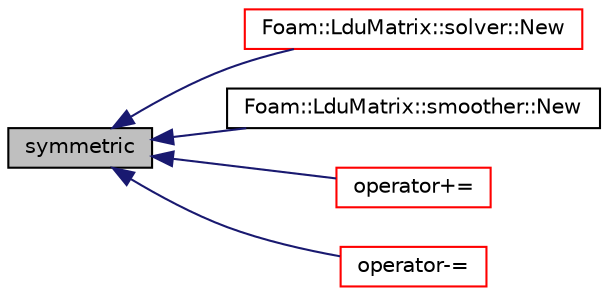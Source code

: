digraph "symmetric"
{
  bgcolor="transparent";
  edge [fontname="Helvetica",fontsize="10",labelfontname="Helvetica",labelfontsize="10"];
  node [fontname="Helvetica",fontsize="10",shape=record];
  rankdir="LR";
  Node724 [label="symmetric",height=0.2,width=0.4,color="black", fillcolor="grey75", style="filled", fontcolor="black"];
  Node724 -> Node725 [dir="back",color="midnightblue",fontsize="10",style="solid",fontname="Helvetica"];
  Node725 [label="Foam::LduMatrix::solver::New",height=0.2,width=0.4,color="red",URL="$a28109.html#aa83e6f17133f94a5c4bb906a4991ceed",tooltip="Return a new solver. "];
  Node724 -> Node727 [dir="back",color="midnightblue",fontsize="10",style="solid",fontname="Helvetica"];
  Node727 [label="Foam::LduMatrix::smoother::New",height=0.2,width=0.4,color="black",URL="$a28113.html#af8f5001d95d7c1d471c4d24eedefced2",tooltip="Return a new smoother. "];
  Node724 -> Node728 [dir="back",color="midnightblue",fontsize="10",style="solid",fontname="Helvetica"];
  Node728 [label="operator+=",height=0.2,width=0.4,color="red",URL="$a28105.html#a67cb5e721083def89a8775562081caeb"];
  Node724 -> Node730 [dir="back",color="midnightblue",fontsize="10",style="solid",fontname="Helvetica"];
  Node730 [label="operator-=",height=0.2,width=0.4,color="red",URL="$a28105.html#ade231ee3b05d977629dbaeeb2c538dae"];
}
